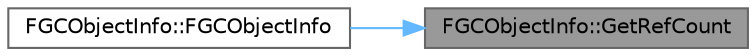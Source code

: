 digraph "FGCObjectInfo::GetRefCount"
{
 // INTERACTIVE_SVG=YES
 // LATEX_PDF_SIZE
  bgcolor="transparent";
  edge [fontname=Helvetica,fontsize=10,labelfontname=Helvetica,labelfontsize=10];
  node [fontname=Helvetica,fontsize=10,shape=box,height=0.2,width=0.4];
  rankdir="RL";
  Node1 [id="Node000001",label="FGCObjectInfo::GetRefCount",height=0.2,width=0.4,color="gray40", fillcolor="grey60", style="filled", fontcolor="black",tooltip=" "];
  Node1 -> Node2 [id="edge1_Node000001_Node000002",dir="back",color="steelblue1",style="solid",tooltip=" "];
  Node2 [id="Node000002",label="FGCObjectInfo::FGCObjectInfo",height=0.2,width=0.4,color="grey40", fillcolor="white", style="filled",URL="$d1/d30/classFGCObjectInfo.html#a91d6119af5d6c994a1b77bf32683ecf7",tooltip=" "];
}
